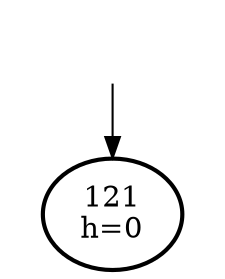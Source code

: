 digraph {
  DUMMY [style=invis];
  DUMMY -> 121;
  121 [penwidth=2];

  121 [label="121\nh=0"];



}

